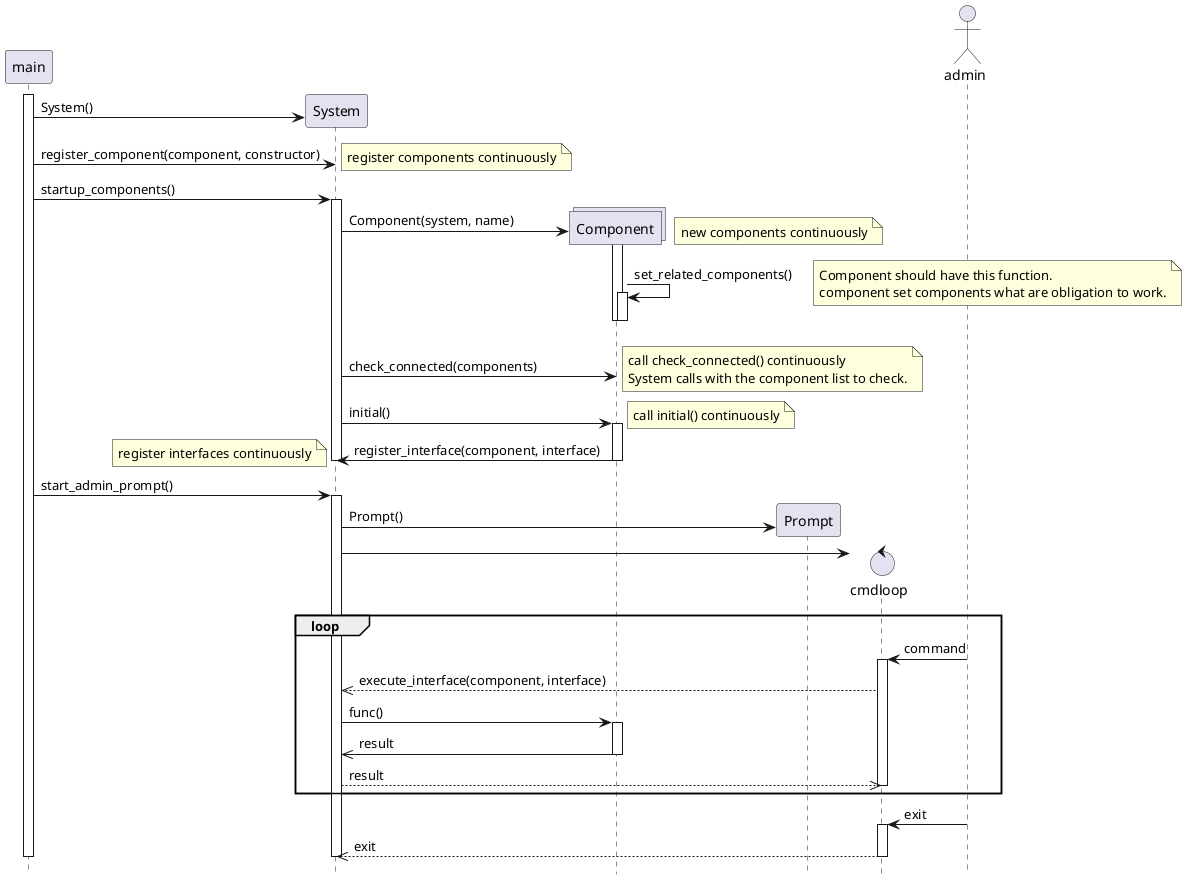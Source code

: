 @startuml booting sequence
hide footbox

participant main
activate main

create participant System
main -> System: System()
main -> System: register_component(component, constructor)
note right: register components continuously
main -> System: startup_components()
activate System

create collections Component
System -> Component: Component(system, name)
note right: new components continuously
activate Component
Component -> Component: set_related_components()
note right
    Component should have this function.
    component set components what are obligation to work.
end note

activate Component
deactivate Component
deactivate Component

System -> Component: check_connected(components)
note right
    call check_connected() continuously
    System calls with the component list to check.
end note

System -> Component: initial()
note right
    call initial() continuously
end note

activate Component
Component -> System: register_interface(component, interface)
deactivate Component
note left
    register interfaces continuously
end note

deactivate System

main -> System: start_admin_prompt()
activate System

create participant Prompt
System -> Prompt: Prompt()

create control cmdloop
System -> cmdloop

loop
    actor admin
    admin -> cmdloop: command
    activate cmdloop

    cmdloop -->> System: execute_interface(component, interface)
    System -> Component: func()
    activate Component
    Component ->> System: result
    deactivate Component

    System -->> cmdloop: result
    deactivate cmdloop
    end

admin -> cmdloop: exit
activate cmdloop
cmdloop -->> System: exit
deactivate cmdloop

deactivate System
deactivate main

@enduml
